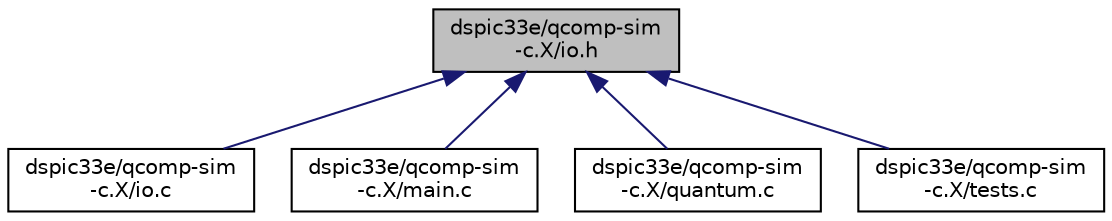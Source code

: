 digraph "dspic33e/qcomp-sim-c.X/io.h"
{
  edge [fontname="Helvetica",fontsize="10",labelfontname="Helvetica",labelfontsize="10"];
  node [fontname="Helvetica",fontsize="10",shape=record];
  Node1 [label="dspic33e/qcomp-sim\l-c.X/io.h",height=0.2,width=0.4,color="black", fillcolor="grey75", style="filled" fontcolor="black"];
  Node1 -> Node2 [dir="back",color="midnightblue",fontsize="10",style="solid",fontname="Helvetica"];
  Node2 [label="dspic33e/qcomp-sim\l-c.X/io.c",height=0.2,width=0.4,color="black", fillcolor="white", style="filled",URL="$io_8c.html",tooltip="Contains all the functions for reading buttons and writing to LEDs. "];
  Node1 -> Node3 [dir="back",color="midnightblue",fontsize="10",style="solid",fontname="Helvetica"];
  Node3 [label="dspic33e/qcomp-sim\l-c.X/main.c",height=0.2,width=0.4,color="black", fillcolor="white", style="filled",URL="$main_8c.html",tooltip="The main function. "];
  Node1 -> Node4 [dir="back",color="midnightblue",fontsize="10",style="solid",fontname="Helvetica"];
  Node4 [label="dspic33e/qcomp-sim\l-c.X/quantum.c",height=0.2,width=0.4,color="black", fillcolor="white", style="filled",URL="$quantum_8c.html",tooltip="Description: Contains matrix and vector arithmetic for simulating one qubit. "];
  Node1 -> Node5 [dir="back",color="midnightblue",fontsize="10",style="solid",fontname="Helvetica"];
  Node5 [label="dspic33e/qcomp-sim\l-c.X/tests.c",height=0.2,width=0.4,color="black", fillcolor="white", style="filled",URL="$tests_8c.html",tooltip="Description: Contains all the tests we have performed on the micro- controller. "];
}
